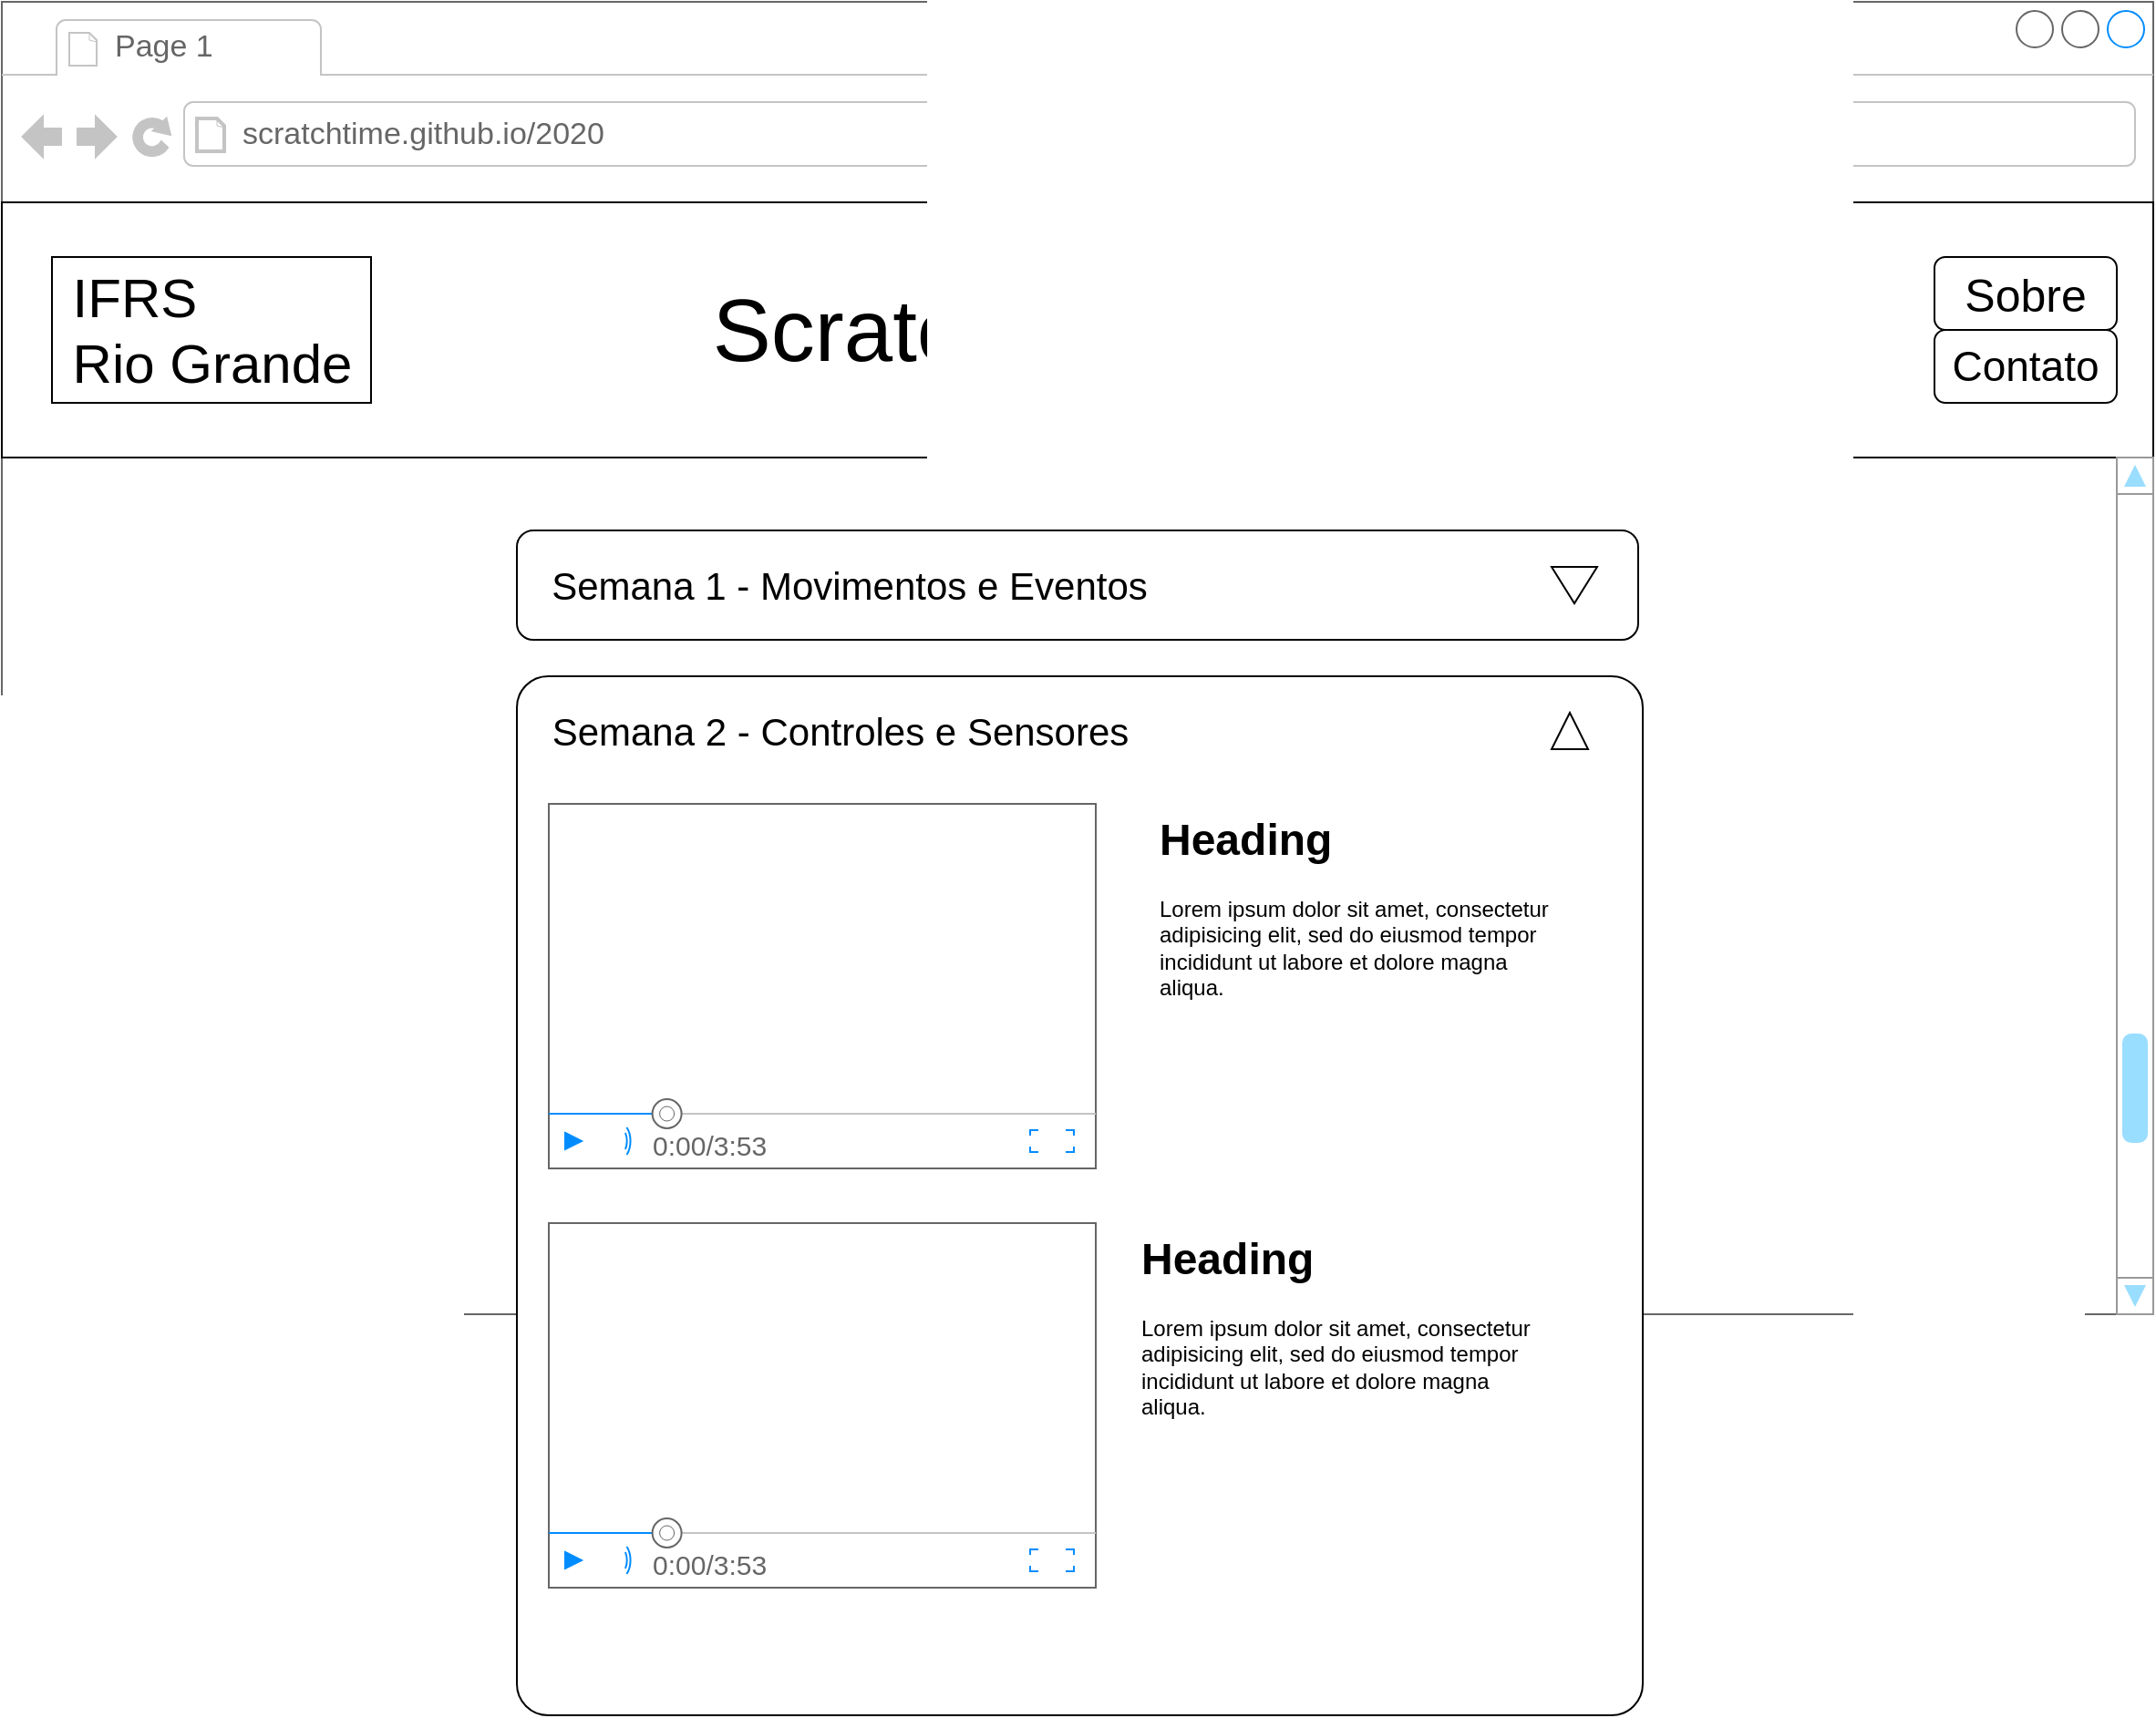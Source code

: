 <mxfile version="14.0.1" type="device"><diagram id="pH1KYrouJ-EljROxH0JD" name="Page-1"><mxGraphModel dx="1447" dy="803" grid="1" gridSize="10" guides="1" tooltips="1" connect="1" arrows="1" fold="1" page="1" pageScale="1" pageWidth="1600" pageHeight="900" math="0" shadow="0"><root><mxCell id="0"/><mxCell id="1" parent="0"/><mxCell id="lNEjs4uhyo-rMy3RRiuX-1" value="" style="strokeWidth=1;shadow=0;dashed=0;align=center;html=1;shape=mxgraph.mockup.containers.browserWindow;rSize=0;strokeColor=#666666;strokeColor2=#008cff;strokeColor3=#c4c4c4;mainText=,;recursiveResize=0;" parent="1" vertex="1"><mxGeometry x="230" y="70" width="1180" height="720" as="geometry"/></mxCell><mxCell id="lNEjs4uhyo-rMy3RRiuX-2" value="Page 1" style="strokeWidth=1;shadow=0;dashed=0;align=center;html=1;shape=mxgraph.mockup.containers.anchor;fontSize=17;fontColor=#666666;align=left;" parent="lNEjs4uhyo-rMy3RRiuX-1" vertex="1"><mxGeometry x="60" y="12" width="110" height="26" as="geometry"/></mxCell><mxCell id="lNEjs4uhyo-rMy3RRiuX-3" value="scratchtime.github.io/2020" style="strokeWidth=1;shadow=0;dashed=0;align=center;html=1;shape=mxgraph.mockup.containers.anchor;rSize=0;fontSize=17;fontColor=#666666;align=left;" parent="lNEjs4uhyo-rMy3RRiuX-1" vertex="1"><mxGeometry x="130" y="60" width="250" height="26" as="geometry"/></mxCell><mxCell id="lNEjs4uhyo-rMy3RRiuX-4" value="" style="rounded=0;whiteSpace=wrap;html=1;" parent="lNEjs4uhyo-rMy3RRiuX-1" vertex="1"><mxGeometry y="110" width="1180" height="140" as="geometry"/></mxCell><mxCell id="lNEjs4uhyo-rMy3RRiuX-6" value="&lt;font style=&quot;font-size: 48px&quot;&gt;Scratch Time Logo&lt;/font&gt;" style="text;html=1;strokeColor=none;fillColor=none;align=center;verticalAlign=middle;whiteSpace=wrap;rounded=0;" parent="lNEjs4uhyo-rMy3RRiuX-1" vertex="1"><mxGeometry x="380" y="150" width="420" height="60" as="geometry"/></mxCell><mxCell id="lNEjs4uhyo-rMy3RRiuX-7" value="&lt;div style=&quot;text-align: left&quot;&gt;&lt;span style=&quot;font-size: 30px&quot;&gt;IFRS&lt;/span&gt;&lt;/div&gt;&lt;font style=&quot;font-size: 30px&quot;&gt;&lt;div style=&quot;text-align: left&quot;&gt;&lt;span&gt;Rio Grande&lt;/span&gt;&lt;/div&gt;&lt;/font&gt;" style="text;html=1;fillColor=none;align=center;verticalAlign=middle;whiteSpace=wrap;rounded=0;strokeColor=#000000;" parent="lNEjs4uhyo-rMy3RRiuX-1" vertex="1"><mxGeometry x="27.5" y="140" width="175" height="80" as="geometry"/></mxCell><mxCell id="bPaCS3b1_D4zRfumOT_A-1" value="" style="rounded=1;whiteSpace=wrap;html=1;" vertex="1" parent="lNEjs4uhyo-rMy3RRiuX-1"><mxGeometry x="282.5" y="290" width="615" height="60" as="geometry"/></mxCell><mxCell id="bPaCS3b1_D4zRfumOT_A-5" value="" style="rounded=1;whiteSpace=wrap;html=1;" vertex="1" parent="lNEjs4uhyo-rMy3RRiuX-1"><mxGeometry x="1060" y="180" width="100" height="40" as="geometry"/></mxCell><mxCell id="bPaCS3b1_D4zRfumOT_A-3" value="&lt;font style=&quot;font-size: 23px&quot;&gt;Contato&lt;/font&gt;" style="text;html=1;strokeColor=none;fillColor=none;align=center;verticalAlign=middle;whiteSpace=wrap;rounded=0;" vertex="1" parent="lNEjs4uhyo-rMy3RRiuX-1"><mxGeometry x="1090" y="190" width="40" height="20" as="geometry"/></mxCell><mxCell id="bPaCS3b1_D4zRfumOT_A-6" value="" style="rounded=1;whiteSpace=wrap;html=1;" vertex="1" parent="lNEjs4uhyo-rMy3RRiuX-1"><mxGeometry x="1060" y="140" width="100" height="40" as="geometry"/></mxCell><mxCell id="bPaCS3b1_D4zRfumOT_A-2" value="&lt;font style=&quot;font-size: 25px&quot;&gt;Sobre&lt;/font&gt;" style="text;html=1;strokeColor=none;fillColor=none;align=center;verticalAlign=middle;whiteSpace=wrap;rounded=0;" vertex="1" parent="lNEjs4uhyo-rMy3RRiuX-1"><mxGeometry x="1090" y="150" width="40" height="20" as="geometry"/></mxCell><mxCell id="bPaCS3b1_D4zRfumOT_A-7" value="&lt;font style=&quot;font-size: 21px&quot;&gt;Semana 1 - Movimentos e Eventos&lt;/font&gt;" style="text;html=1;strokeColor=none;fillColor=none;align=center;verticalAlign=middle;whiteSpace=wrap;rounded=0;" vertex="1" parent="lNEjs4uhyo-rMy3RRiuX-1"><mxGeometry x="300" y="310" width="330" height="20" as="geometry"/></mxCell><mxCell id="bPaCS3b1_D4zRfumOT_A-8" value="" style="triangle;whiteSpace=wrap;html=1;rotation=90;" vertex="1" parent="lNEjs4uhyo-rMy3RRiuX-1"><mxGeometry x="852.5" y="307.5" width="20" height="25" as="geometry"/></mxCell><mxCell id="bPaCS3b1_D4zRfumOT_A-9" value="" style="rounded=1;whiteSpace=wrap;html=1;arcSize=3;" vertex="1" parent="lNEjs4uhyo-rMy3RRiuX-1"><mxGeometry x="282.5" y="370" width="617.5" height="570" as="geometry"/></mxCell><mxCell id="bPaCS3b1_D4zRfumOT_A-10" value="&lt;font style=&quot;font-size: 21px&quot;&gt;Semana 2 - Controles e Sensores&lt;/font&gt;" style="text;html=1;strokeColor=none;fillColor=none;align=center;verticalAlign=middle;whiteSpace=wrap;rounded=0;" vertex="1" parent="lNEjs4uhyo-rMy3RRiuX-1"><mxGeometry x="260" y="390" width="400" height="20" as="geometry"/></mxCell><mxCell id="bPaCS3b1_D4zRfumOT_A-11" value="" style="triangle;whiteSpace=wrap;html=1;rotation=-90;" vertex="1" parent="lNEjs4uhyo-rMy3RRiuX-1"><mxGeometry x="850" y="390" width="20" height="20" as="geometry"/></mxCell><mxCell id="bPaCS3b1_D4zRfumOT_A-13" value="" style="verticalLabelPosition=bottom;shadow=0;dashed=0;align=center;html=1;verticalAlign=top;strokeWidth=1;shape=mxgraph.mockup.containers.videoPlayer;strokeColor=#666666;strokeColor2=#008cff;strokeColor3=#c4c4c4;textColor=#666666;fillColor2=#008cff;barHeight=30;barPos=20;" vertex="1" parent="lNEjs4uhyo-rMy3RRiuX-1"><mxGeometry x="300" y="440" width="300" height="200" as="geometry"/></mxCell><mxCell id="bPaCS3b1_D4zRfumOT_A-15" value="" style="verticalLabelPosition=bottom;shadow=0;dashed=0;align=center;html=1;verticalAlign=top;strokeWidth=1;shape=mxgraph.mockup.containers.videoPlayer;strokeColor=#666666;strokeColor2=#008cff;strokeColor3=#c4c4c4;textColor=#666666;fillColor2=#008cff;barHeight=30;barPos=20;" vertex="1" parent="lNEjs4uhyo-rMy3RRiuX-1"><mxGeometry x="300" y="670" width="300" height="200" as="geometry"/></mxCell><mxCell id="bPaCS3b1_D4zRfumOT_A-17" value="&lt;h1&gt;Heading&lt;/h1&gt;&lt;p&gt;Lorem ipsum dolor sit amet, consectetur adipisicing elit, sed do eiusmod tempor incididunt ut labore et dolore magna aliqua.&lt;/p&gt;" style="text;html=1;strokeColor=none;fillColor=none;spacing=5;spacingTop=-20;whiteSpace=wrap;overflow=hidden;rounded=0;" vertex="1" parent="lNEjs4uhyo-rMy3RRiuX-1"><mxGeometry x="630" y="440" width="230" height="180" as="geometry"/></mxCell><mxCell id="bPaCS3b1_D4zRfumOT_A-18" value="&lt;h1&gt;Heading&lt;/h1&gt;&lt;p&gt;Lorem ipsum dolor sit amet, consectetur adipisicing elit, sed do eiusmod tempor incididunt ut labore et dolore magna aliqua.&lt;/p&gt;" style="text;html=1;strokeColor=none;fillColor=none;spacing=5;spacingTop=-20;whiteSpace=wrap;overflow=hidden;rounded=0;" vertex="1" parent="lNEjs4uhyo-rMy3RRiuX-1"><mxGeometry x="620" y="670" width="230" height="190" as="geometry"/></mxCell><mxCell id="bPaCS3b1_D4zRfumOT_A-19" value="" style="verticalLabelPosition=bottom;shadow=0;dashed=0;align=center;html=1;verticalAlign=top;strokeWidth=1;shape=mxgraph.mockup.navigation.scrollBar;strokeColor=#999999;barPos=20;fillColor2=#99ddff;strokeColor2=none;direction=north;" vertex="1" parent="lNEjs4uhyo-rMy3RRiuX-1"><mxGeometry x="1160" y="250" width="20" height="470" as="geometry"/></mxCell></root></mxGraphModel></diagram></mxfile>